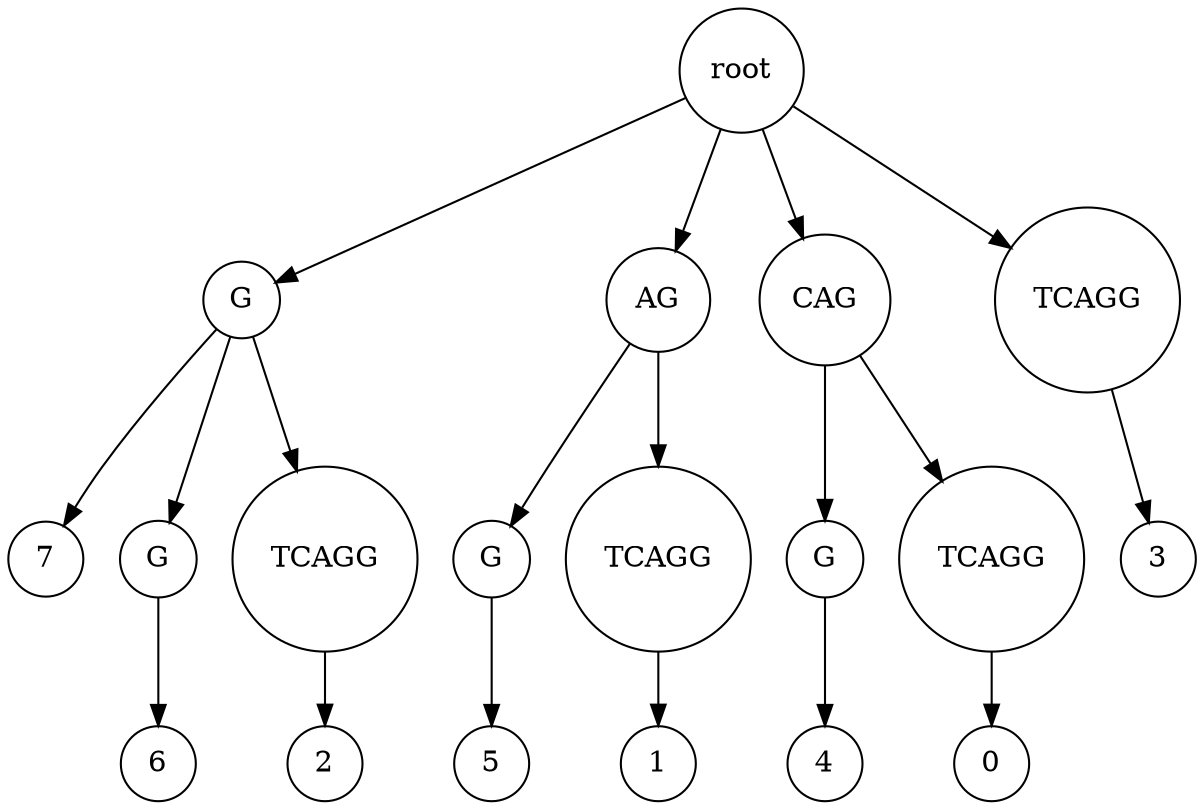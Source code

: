 digraph suffix {
	node [shape = circle];
	0 [label= "root"];
	1 [label= "G"];
	0 -> 1;
	1 [label= "G"];
	2 [label= "7"];
	1 -> 2;
	3 [label= "G"];
	1 -> 3;
	3 [label= "G"];
	4 [label= "6"];
	3 -> 4;
	5 [label= "TCAGG"];
	1 -> 5;
	5 [label= "TCAGG"];
	6 [label= "2"];
	5 -> 6;
	7 [label= "AG"];
	0 -> 7;
	7 [label= "AG"];
	8 [label= "G"];
	7 -> 8;
	8 [label= "G"];
	9 [label= "5"];
	8 -> 9;
	10 [label= "TCAGG"];
	7 -> 10;
	10 [label= "TCAGG"];
	11 [label= "1"];
	10 -> 11;
	12 [label= "CAG"];
	0 -> 12;
	12 [label= "CAG"];
	13 [label= "G"];
	12 -> 13;
	13 [label= "G"];
	14 [label= "4"];
	13 -> 14;
	15 [label= "TCAGG"];
	12 -> 15;
	15 [label= "TCAGG"];
	16 [label= "0"];
	15 -> 16;
	17 [label= "TCAGG"];
	0 -> 17;
	17 [label= "TCAGG"];
	18 [label= "3"];
	17 -> 18;
}